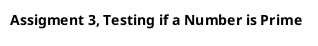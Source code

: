 @startuml assignment_3
skinparam linetype ortho
hide empty methods
hide empty fields
hide circle

title Assigment 3, Testing if a Number is Prime

@enduml